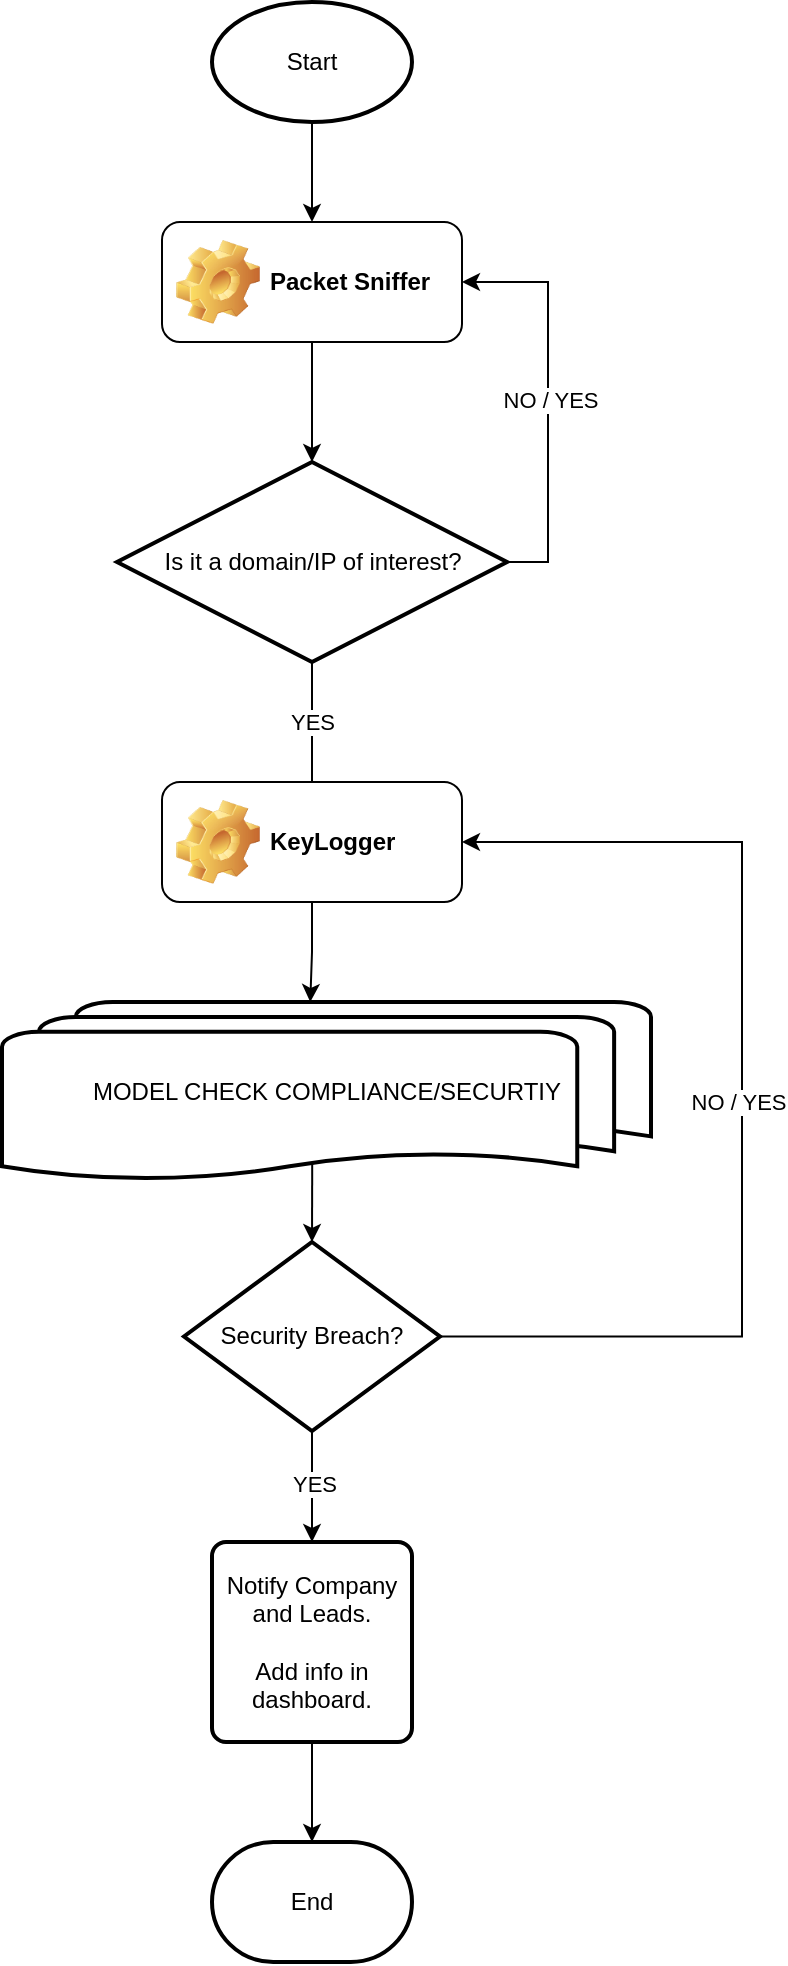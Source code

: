 <mxfile version="25.0.3" pages="2">
  <diagram name="basic-flowchart" id="gOvr1ZV6TugEQqsZO7LM">
    <mxGraphModel dx="2284" dy="1878" grid="1" gridSize="10" guides="1" tooltips="1" connect="1" arrows="1" fold="1" page="1" pageScale="1" pageWidth="850" pageHeight="1100" math="0" shadow="0">
      <root>
        <mxCell id="0" />
        <mxCell id="1" parent="0" />
        <mxCell id="WkjePf67e-vHWpQ8WnCZ-21" style="edgeStyle=orthogonalEdgeStyle;rounded=0;orthogonalLoop=1;jettySize=auto;html=1;exitX=0.5;exitY=1;exitDx=0;exitDy=0;entryX=0.5;entryY=0;entryDx=0;entryDy=0;entryPerimeter=0;" edge="1" parent="1" source="WkjePf67e-vHWpQ8WnCZ-13" target="WkjePf67e-vHWpQ8WnCZ-14">
          <mxGeometry relative="1" as="geometry">
            <mxPoint x="-415" y="150" as="targetPoint" />
          </mxGeometry>
        </mxCell>
        <mxCell id="WkjePf67e-vHWpQ8WnCZ-13" value="Packet Sniffer" style="label;whiteSpace=wrap;html=1;image=img/clipart/Gear_128x128.png" vertex="1" parent="1">
          <mxGeometry x="-490" y="40" width="150" height="60" as="geometry" />
        </mxCell>
        <mxCell id="WkjePf67e-vHWpQ8WnCZ-15" style="edgeStyle=orthogonalEdgeStyle;rounded=0;orthogonalLoop=1;jettySize=auto;html=1;" edge="1" parent="1" source="WkjePf67e-vHWpQ8WnCZ-14">
          <mxGeometry relative="1" as="geometry">
            <mxPoint x="-415" y="360" as="targetPoint" />
          </mxGeometry>
        </mxCell>
        <mxCell id="WkjePf67e-vHWpQ8WnCZ-17" value="YES" style="edgeLabel;html=1;align=center;verticalAlign=middle;resizable=0;points=[];" vertex="1" connectable="0" parent="WkjePf67e-vHWpQ8WnCZ-15">
          <mxGeometry x="-0.104" y="2" relative="1" as="geometry">
            <mxPoint x="-2" y="-15" as="offset" />
          </mxGeometry>
        </mxCell>
        <mxCell id="WkjePf67e-vHWpQ8WnCZ-18" style="edgeStyle=orthogonalEdgeStyle;rounded=0;orthogonalLoop=1;jettySize=auto;html=1;exitX=1;exitY=0.5;exitDx=0;exitDy=0;exitPerimeter=0;entryX=1;entryY=0.5;entryDx=0;entryDy=0;" edge="1" parent="1" source="WkjePf67e-vHWpQ8WnCZ-14" target="WkjePf67e-vHWpQ8WnCZ-13">
          <mxGeometry relative="1" as="geometry">
            <mxPoint x="-330" y="60" as="targetPoint" />
            <Array as="points">
              <mxPoint x="-297" y="210" />
              <mxPoint x="-297" y="70" />
            </Array>
          </mxGeometry>
        </mxCell>
        <mxCell id="WkjePf67e-vHWpQ8WnCZ-20" value="NO / YES" style="edgeLabel;html=1;align=center;verticalAlign=middle;resizable=0;points=[];" vertex="1" connectable="0" parent="WkjePf67e-vHWpQ8WnCZ-18">
          <mxGeometry x="0.007" y="-1" relative="1" as="geometry">
            <mxPoint y="1" as="offset" />
          </mxGeometry>
        </mxCell>
        <mxCell id="WkjePf67e-vHWpQ8WnCZ-14" value="Is it a domain/IP of interest?" style="strokeWidth=2;html=1;shape=mxgraph.flowchart.decision;whiteSpace=wrap;" vertex="1" parent="1">
          <mxGeometry x="-512.5" y="160" width="195" height="100" as="geometry" />
        </mxCell>
        <mxCell id="WkjePf67e-vHWpQ8WnCZ-16" value="KeyLogger" style="label;whiteSpace=wrap;html=1;image=img/clipart/Gear_128x128.png" vertex="1" parent="1">
          <mxGeometry x="-490" y="320" width="150" height="60" as="geometry" />
        </mxCell>
        <mxCell id="WkjePf67e-vHWpQ8WnCZ-22" style="edgeStyle=orthogonalEdgeStyle;rounded=0;orthogonalLoop=1;jettySize=auto;html=1;exitX=0.5;exitY=1;exitDx=0;exitDy=0;exitPerimeter=0;entryX=0.5;entryY=0;entryDx=0;entryDy=0;" edge="1" parent="1" source="WkjePf67e-vHWpQ8WnCZ-19" target="WkjePf67e-vHWpQ8WnCZ-13">
          <mxGeometry relative="1" as="geometry" />
        </mxCell>
        <mxCell id="WkjePf67e-vHWpQ8WnCZ-19" value="Start" style="strokeWidth=2;html=1;shape=mxgraph.flowchart.start_1;whiteSpace=wrap;" vertex="1" parent="1">
          <mxGeometry x="-465" y="-70" width="100" height="60" as="geometry" />
        </mxCell>
        <mxCell id="WkjePf67e-vHWpQ8WnCZ-23" value="MODEL CHECK COMPLIANCE/SECURTIY" style="strokeWidth=2;html=1;shape=mxgraph.flowchart.multi-document;whiteSpace=wrap;" vertex="1" parent="1">
          <mxGeometry x="-570" y="430" width="324.5" height="90" as="geometry" />
        </mxCell>
        <mxCell id="WkjePf67e-vHWpQ8WnCZ-24" style="edgeStyle=orthogonalEdgeStyle;rounded=0;orthogonalLoop=1;jettySize=auto;html=1;entryX=0.475;entryY=0;entryDx=0;entryDy=0;entryPerimeter=0;" edge="1" parent="1" source="WkjePf67e-vHWpQ8WnCZ-16" target="WkjePf67e-vHWpQ8WnCZ-23">
          <mxGeometry relative="1" as="geometry" />
        </mxCell>
        <mxCell id="WkjePf67e-vHWpQ8WnCZ-30" style="edgeStyle=orthogonalEdgeStyle;rounded=0;orthogonalLoop=1;jettySize=auto;html=1;exitX=0.5;exitY=1;exitDx=0;exitDy=0;exitPerimeter=0;entryX=0.5;entryY=0;entryDx=0;entryDy=0;" edge="1" parent="1" source="WkjePf67e-vHWpQ8WnCZ-25" target="WkjePf67e-vHWpQ8WnCZ-28">
          <mxGeometry relative="1" as="geometry" />
        </mxCell>
        <mxCell id="WkjePf67e-vHWpQ8WnCZ-32" value="YES" style="edgeLabel;html=1;align=center;verticalAlign=middle;resizable=0;points=[];" vertex="1" connectable="0" parent="WkjePf67e-vHWpQ8WnCZ-30">
          <mxGeometry x="-0.081" y="1" relative="1" as="geometry">
            <mxPoint y="1" as="offset" />
          </mxGeometry>
        </mxCell>
        <mxCell id="WkjePf67e-vHWpQ8WnCZ-31" style="edgeStyle=orthogonalEdgeStyle;rounded=0;orthogonalLoop=1;jettySize=auto;html=1;exitX=1;exitY=0.5;exitDx=0;exitDy=0;exitPerimeter=0;entryX=1;entryY=0.5;entryDx=0;entryDy=0;" edge="1" parent="1" source="WkjePf67e-vHWpQ8WnCZ-25" target="WkjePf67e-vHWpQ8WnCZ-16">
          <mxGeometry relative="1" as="geometry">
            <mxPoint x="-200" y="350" as="targetPoint" />
            <Array as="points">
              <mxPoint x="-200" y="597" />
              <mxPoint x="-200" y="350" />
            </Array>
          </mxGeometry>
        </mxCell>
        <mxCell id="WkjePf67e-vHWpQ8WnCZ-33" value="NO / YES" style="edgeLabel;html=1;align=center;verticalAlign=middle;resizable=0;points=[];" vertex="1" connectable="0" parent="WkjePf67e-vHWpQ8WnCZ-31">
          <mxGeometry x="-0.003" y="2" relative="1" as="geometry">
            <mxPoint as="offset" />
          </mxGeometry>
        </mxCell>
        <mxCell id="WkjePf67e-vHWpQ8WnCZ-25" value="Security Breach?" style="strokeWidth=2;html=1;shape=mxgraph.flowchart.decision;whiteSpace=wrap;" vertex="1" parent="1">
          <mxGeometry x="-479" y="550" width="128" height="94.5" as="geometry" />
        </mxCell>
        <mxCell id="WkjePf67e-vHWpQ8WnCZ-26" style="edgeStyle=orthogonalEdgeStyle;rounded=0;orthogonalLoop=1;jettySize=auto;html=1;exitX=0.478;exitY=0.9;exitDx=0;exitDy=0;exitPerimeter=0;entryX=0.5;entryY=0;entryDx=0;entryDy=0;entryPerimeter=0;" edge="1" parent="1" source="WkjePf67e-vHWpQ8WnCZ-23" target="WkjePf67e-vHWpQ8WnCZ-25">
          <mxGeometry relative="1" as="geometry" />
        </mxCell>
        <mxCell id="WkjePf67e-vHWpQ8WnCZ-27" value="End" style="strokeWidth=2;html=1;shape=mxgraph.flowchart.terminator;whiteSpace=wrap;" vertex="1" parent="1">
          <mxGeometry x="-465" y="850" width="100" height="60" as="geometry" />
        </mxCell>
        <mxCell id="WkjePf67e-vHWpQ8WnCZ-28" value="Notify Company and Leads.&lt;div&gt;&lt;br&gt;&lt;/div&gt;&lt;div&gt;Add info in dashboard.&lt;/div&gt;" style="rounded=1;whiteSpace=wrap;html=1;absoluteArcSize=1;arcSize=14;strokeWidth=2;" vertex="1" parent="1">
          <mxGeometry x="-465" y="700" width="100" height="100" as="geometry" />
        </mxCell>
        <mxCell id="WkjePf67e-vHWpQ8WnCZ-29" style="edgeStyle=orthogonalEdgeStyle;rounded=0;orthogonalLoop=1;jettySize=auto;html=1;exitX=0.5;exitY=1;exitDx=0;exitDy=0;entryX=0.5;entryY=0;entryDx=0;entryDy=0;entryPerimeter=0;" edge="1" parent="1" source="WkjePf67e-vHWpQ8WnCZ-28" target="WkjePf67e-vHWpQ8WnCZ-27">
          <mxGeometry relative="1" as="geometry" />
        </mxCell>
      </root>
    </mxGraphModel>
  </diagram>
  <diagram id="V-udDIweeGcm_AQSfN32" name="tool-stage">
    <mxGraphModel dx="1434" dy="778" grid="1" gridSize="10" guides="1" tooltips="1" connect="1" arrows="1" fold="1" page="1" pageScale="1" pageWidth="850" pageHeight="1100" math="0" shadow="0">
      <root>
        <mxCell id="0" />
        <mxCell id="1" parent="0" />
        <mxCell id="5HDYDZA653FDStpPhz1p-1" value="GenAI Data Securtiy Tool" style="swimlane;childLayout=stackLayout;resizeParent=1;resizeParentMax=0;startSize=20;html=1;" vertex="1" parent="1">
          <mxGeometry x="90" y="90" width="910" height="150" as="geometry" />
        </mxCell>
        <mxCell id="5HDYDZA653FDStpPhz1p-2" value="Stage 1" style="swimlane;startSize=20;html=1;" vertex="1" parent="5HDYDZA653FDStpPhz1p-1">
          <mxGeometry y="20" width="210" height="130" as="geometry" />
        </mxCell>
        <mxCell id="UsOEyqDgYqWzFUIQclIF-1" value="Packet Sniffer" style="label;whiteSpace=wrap;html=1;image=img/clipart/Gear_128x128.png" vertex="1" parent="5HDYDZA653FDStpPhz1p-2">
          <mxGeometry x="30.0" y="40" width="150" height="60" as="geometry" />
        </mxCell>
        <mxCell id="5HDYDZA653FDStpPhz1p-3" value="Stage 2" style="swimlane;startSize=20;html=1;" vertex="1" parent="5HDYDZA653FDStpPhz1p-1">
          <mxGeometry x="210" y="20" width="210" height="130" as="geometry" />
        </mxCell>
        <mxCell id="4VzG1EJcs8s1dkL-PvzF-1" value="KeyLogger" style="label;whiteSpace=wrap;html=1;image=img/clipart/Gear_128x128.png" vertex="1" parent="5HDYDZA653FDStpPhz1p-3">
          <mxGeometry x="30.0" y="40" width="150" height="60" as="geometry" />
        </mxCell>
        <mxCell id="5HDYDZA653FDStpPhz1p-4" value="Stage 3" style="swimlane;startSize=20;html=1;" vertex="1" parent="5HDYDZA653FDStpPhz1p-1">
          <mxGeometry x="420" y="20" width="250" height="130" as="geometry">
            <mxRectangle x="420" y="20" width="130" height="330" as="alternateBounds" />
          </mxGeometry>
        </mxCell>
        <mxCell id="CJqDh_b1Yme0l2tdJD96-1" value="MODEL CHECK&amp;nbsp;&lt;div&gt;COMPLIANCE/SECURIT&lt;span style=&quot;background-color: initial;&quot;&gt;Y&lt;/span&gt;&lt;/div&gt;" style="strokeWidth=2;html=1;shape=mxgraph.flowchart.multi-document;whiteSpace=wrap;" vertex="1" parent="5HDYDZA653FDStpPhz1p-4">
          <mxGeometry x="30" y="40" width="195" height="70" as="geometry" />
        </mxCell>
        <mxCell id="CJqDh_b1Yme0l2tdJD96-43" value="Stage 4" style="swimlane;startSize=20;html=1;" vertex="1" parent="5HDYDZA653FDStpPhz1p-1">
          <mxGeometry x="670" y="20" width="240" height="130" as="geometry">
            <mxRectangle x="420" y="20" width="130" height="330" as="alternateBounds" />
          </mxGeometry>
        </mxCell>
        <mxCell id="CJqDh_b1Yme0l2tdJD96-45" value="Notify the Supervisor and Add Information to the Dashboard" style="rounded=1;whiteSpace=wrap;html=1;absoluteArcSize=1;arcSize=14;strokeWidth=2;" vertex="1" parent="CJqDh_b1Yme0l2tdJD96-43">
          <mxGeometry x="20" y="40" width="200" height="60" as="geometry" />
        </mxCell>
      </root>
    </mxGraphModel>
  </diagram>
</mxfile>
